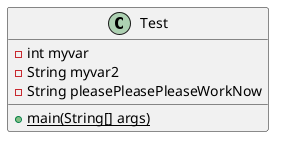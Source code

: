 @startuml test

class Test {
    - int myvar
    - String myvar2
    - String pleasePleasePleaseWorkNow
    {static} + main(String[] args)
}

@enduml

